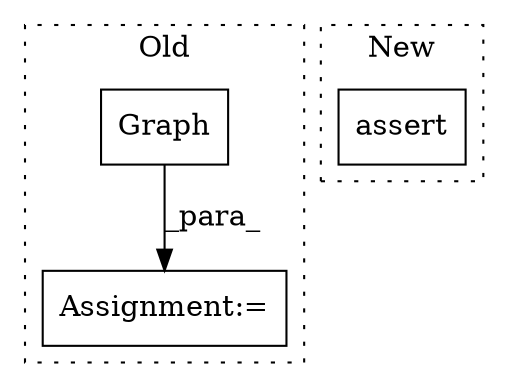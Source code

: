 digraph G {
subgraph cluster0 {
1 [label="Graph" a="32" s="16947" l="7" shape="box"];
3 [label="Assignment:=" a="7" s="16931" l="1" shape="box"];
label = "Old";
style="dotted";
}
subgraph cluster1 {
2 [label="assert" a="6" s="17290" l="7" shape="box"];
label = "New";
style="dotted";
}
1 -> 3 [label="_para_"];
}
